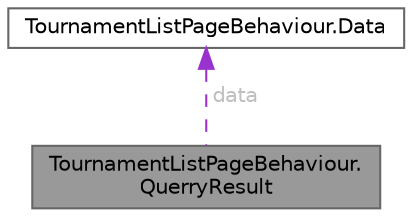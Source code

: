 digraph "TournamentListPageBehaviour.QuerryResult"
{
 // LATEX_PDF_SIZE
  bgcolor="transparent";
  edge [fontname=Helvetica,fontsize=10,labelfontname=Helvetica,labelfontsize=10];
  node [fontname=Helvetica,fontsize=10,shape=box,height=0.2,width=0.4];
  Node1 [id="Node000001",label="TournamentListPageBehaviour.\lQuerryResult",height=0.2,width=0.4,color="gray40", fillcolor="grey60", style="filled", fontcolor="black",tooltip="Data class that matches the JSON format of the data on the backend server."];
  Node2 -> Node1 [id="edge1_Node000001_Node000002",dir="back",color="darkorchid3",style="dashed",tooltip=" ",label=" data",fontcolor="grey" ];
  Node2 [id="Node000002",label="TournamentListPageBehaviour.Data",height=0.2,width=0.4,color="gray40", fillcolor="white", style="filled",URL="$struct_tournament_list_page_behaviour_1_1_data.html",tooltip="Intermediate struct, holding the list of all the tournaments."];
}
